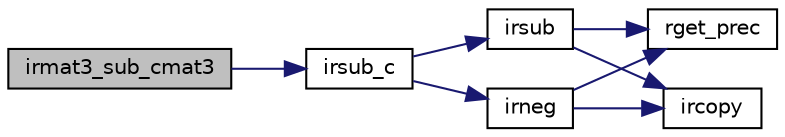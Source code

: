 digraph "irmat3_sub_cmat3"
{
  edge [fontname="Helvetica",fontsize="10",labelfontname="Helvetica",labelfontsize="10"];
  node [fontname="Helvetica",fontsize="10",shape=record];
  rankdir="LR";
  Node415 [label="irmat3_sub_cmat3",height=0.2,width=0.4,color="black", fillcolor="grey75", style="filled", fontcolor="black"];
  Node415 -> Node416 [color="midnightblue",fontsize="10",style="solid",fontname="Helvetica"];
  Node416 [label="irsub_c",height=0.2,width=0.4,color="black", fillcolor="white", style="filled",URL="$icmulti_8c.html#ad44bf8426578cef5513dd9df25430640",tooltip="引き算 [z0,z1]=[x0,x1]-[y0,y1] "];
  Node416 -> Node417 [color="midnightblue",fontsize="10",style="solid",fontname="Helvetica"];
  Node417 [label="irsub",height=0.2,width=0.4,color="black", fillcolor="white", style="filled",URL="$irmulti_8c.html#ad83b8a1e9ca77caeaf833f866853ac35",tooltip="引き算 [z0,z1]=[x0,x1]-[y0,y1] "];
  Node417 -> Node418 [color="midnightblue",fontsize="10",style="solid",fontname="Helvetica"];
  Node418 [label="rget_prec",height=0.2,width=0.4,color="black", fillcolor="white", style="filled",URL="$is__rmulti_8h.html#ad9bc8d534620527dc3c46ef4c9d04442",tooltip="rmulti型の浮動小数点数の精度(ビット数)を取得. "];
  Node417 -> Node419 [color="midnightblue",fontsize="10",style="solid",fontname="Helvetica"];
  Node419 [label="ircopy",height=0.2,width=0.4,color="black", fillcolor="white", style="filled",URL="$irmulti_8c.html#aaf2192a33e04cbba12da47550fde287e",tooltip="コピー [y0,y1]=[x0,x1]. "];
  Node416 -> Node420 [color="midnightblue",fontsize="10",style="solid",fontname="Helvetica"];
  Node420 [label="irneg",height=0.2,width=0.4,color="black", fillcolor="white", style="filled",URL="$irmulti_8c.html#aab8b9f471b47e8054152264de875f9ae",tooltip="符号の反転 [y0,y1]=-[x0,x1]. "];
  Node420 -> Node418 [color="midnightblue",fontsize="10",style="solid",fontname="Helvetica"];
  Node420 -> Node419 [color="midnightblue",fontsize="10",style="solid",fontname="Helvetica"];
}
